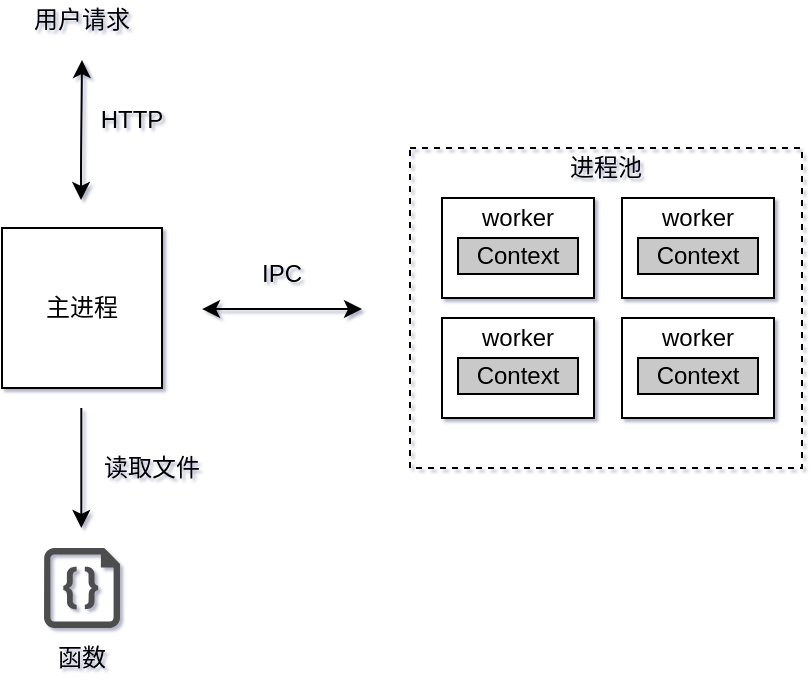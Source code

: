 <mxfile version="14.6.13" type="device"><diagram id="OXZfFdEjUsCswzGT0AAY" name="Page-1"><mxGraphModel dx="905" dy="805" grid="1" gridSize="10" guides="1" tooltips="1" connect="1" arrows="1" fold="1" page="1" pageScale="1" pageWidth="827" pageHeight="1169" background="none" math="0" shadow="1"><root><mxCell id="0"/><mxCell id="1" parent="0"/><mxCell id="h138LSH66UXuIeSFXeBr-10" value="" style="rounded=0;whiteSpace=wrap;html=1;" parent="1" vertex="1"><mxGeometry x="430" y="305" width="76" height="50" as="geometry"/></mxCell><mxCell id="6kIN31EeUdU7zSrhKUYY-1" value="主进程" style="whiteSpace=wrap;html=1;aspect=fixed;" parent="1" vertex="1"><mxGeometry x="210" y="320" width="80" height="80" as="geometry"/></mxCell><mxCell id="6kIN31EeUdU7zSrhKUYY-2" value="" style="endArrow=classic;startArrow=classic;html=1;" parent="1" edge="1"><mxGeometry width="50" height="50" relative="1" as="geometry"><mxPoint x="310" y="360.52" as="sourcePoint"/><mxPoint x="390" y="360.52" as="targetPoint"/></mxGeometry></mxCell><mxCell id="6kIN31EeUdU7zSrhKUYY-8" value="" style="verticalLabelPosition=bottom;html=1;verticalAlign=top;align=center;strokeColor=none;shape=mxgraph.azure.code_file;pointerEvents=1;fillColor=#4D4D4D;" parent="1" vertex="1"><mxGeometry x="231" y="480" width="38" height="40" as="geometry"/></mxCell><mxCell id="6kIN31EeUdU7zSrhKUYY-10" value="函数" style="text;html=1;strokeColor=none;fillColor=none;align=center;verticalAlign=middle;whiteSpace=wrap;rounded=0;" parent="1" vertex="1"><mxGeometry x="230" y="525" width="40" height="20" as="geometry"/></mxCell><mxCell id="mrVUX60Pw1R2kV6i7nPq-1" value="IPC" style="text;html=1;strokeColor=none;fillColor=none;align=center;verticalAlign=middle;whiteSpace=wrap;rounded=0;" parent="1" vertex="1"><mxGeometry x="330" y="333.02" width="40" height="20" as="geometry"/></mxCell><mxCell id="mrVUX60Pw1R2kV6i7nPq-2" value="" style="endArrow=classic;html=1;" parent="1" edge="1"><mxGeometry width="50" height="50" relative="1" as="geometry"><mxPoint x="249.66" y="410" as="sourcePoint"/><mxPoint x="249.66" y="470" as="targetPoint"/><Array as="points"><mxPoint x="249.66" y="430"/></Array></mxGeometry></mxCell><mxCell id="mrVUX60Pw1R2kV6i7nPq-3" value="读取文件" style="text;html=1;strokeColor=none;fillColor=none;align=center;verticalAlign=middle;whiteSpace=wrap;rounded=0;" parent="1" vertex="1"><mxGeometry x="250" y="430" width="70" height="20" as="geometry"/></mxCell><mxCell id="FCBuYQOavWq2jiWlQpH3-1" value="Context" style="rounded=0;whiteSpace=wrap;html=1;fillColor=#C9C9C9;" parent="1" vertex="1"><mxGeometry x="438" y="325" width="60" height="18" as="geometry"/></mxCell><mxCell id="aaLYq6WXVOrGAXZF1yLI-1" value="用户请求" style="text;html=1;strokeColor=none;fillColor=none;align=center;verticalAlign=middle;whiteSpace=wrap;rounded=0;" parent="1" vertex="1"><mxGeometry x="225" y="206" width="50" height="20" as="geometry"/></mxCell><mxCell id="aaLYq6WXVOrGAXZF1yLI-3" value="" style="endArrow=classic;startArrow=classic;html=1;" parent="1" edge="1"><mxGeometry width="50" height="50" relative="1" as="geometry"><mxPoint x="250" y="236" as="sourcePoint"/><mxPoint x="249.52" y="306" as="targetPoint"/><Array as="points"><mxPoint x="249.52" y="286"/></Array></mxGeometry></mxCell><mxCell id="aaLYq6WXVOrGAXZF1yLI-4" value="HTTP" style="text;html=1;strokeColor=none;fillColor=none;align=center;verticalAlign=middle;whiteSpace=wrap;rounded=0;" parent="1" vertex="1"><mxGeometry x="250" y="256" width="50" height="20" as="geometry"/></mxCell><mxCell id="6kIN31EeUdU7zSrhKUYY-9" value="worker" style="text;html=1;strokeColor=none;fillColor=none;align=center;verticalAlign=middle;whiteSpace=wrap;rounded=0;" parent="1" vertex="1"><mxGeometry x="448" y="305" width="40" height="20" as="geometry"/></mxCell><mxCell id="h138LSH66UXuIeSFXeBr-11" value="" style="rounded=0;whiteSpace=wrap;html=1;" parent="1" vertex="1"><mxGeometry x="520" y="305" width="76" height="50" as="geometry"/></mxCell><mxCell id="h138LSH66UXuIeSFXeBr-12" value="Context" style="rounded=0;whiteSpace=wrap;html=1;fillColor=#C9C9C9;" parent="1" vertex="1"><mxGeometry x="528" y="325" width="60" height="18" as="geometry"/></mxCell><mxCell id="h138LSH66UXuIeSFXeBr-13" value="worker" style="text;html=1;strokeColor=none;fillColor=none;align=center;verticalAlign=middle;whiteSpace=wrap;rounded=0;" parent="1" vertex="1"><mxGeometry x="538" y="305" width="40" height="20" as="geometry"/></mxCell><mxCell id="h138LSH66UXuIeSFXeBr-14" value="" style="rounded=0;whiteSpace=wrap;html=1;" parent="1" vertex="1"><mxGeometry x="430" y="365" width="76" height="50" as="geometry"/></mxCell><mxCell id="h138LSH66UXuIeSFXeBr-15" value="Context" style="rounded=0;whiteSpace=wrap;html=1;fillColor=#C9C9C9;" parent="1" vertex="1"><mxGeometry x="438" y="385" width="60" height="18" as="geometry"/></mxCell><mxCell id="h138LSH66UXuIeSFXeBr-16" value="worker" style="text;html=1;strokeColor=none;fillColor=none;align=center;verticalAlign=middle;whiteSpace=wrap;rounded=0;" parent="1" vertex="1"><mxGeometry x="448" y="365" width="40" height="20" as="geometry"/></mxCell><mxCell id="h138LSH66UXuIeSFXeBr-17" value="" style="rounded=0;whiteSpace=wrap;html=1;" parent="1" vertex="1"><mxGeometry x="520" y="365" width="76" height="50" as="geometry"/></mxCell><mxCell id="h138LSH66UXuIeSFXeBr-18" value="Context" style="rounded=0;whiteSpace=wrap;html=1;fillColor=#C9C9C9;" parent="1" vertex="1"><mxGeometry x="528" y="385" width="60" height="18" as="geometry"/></mxCell><mxCell id="h138LSH66UXuIeSFXeBr-19" value="worker" style="text;html=1;strokeColor=none;fillColor=none;align=center;verticalAlign=middle;whiteSpace=wrap;rounded=0;" parent="1" vertex="1"><mxGeometry x="538" y="365" width="40" height="20" as="geometry"/></mxCell><mxCell id="h138LSH66UXuIeSFXeBr-21" value="" style="rounded=0;whiteSpace=wrap;html=1;fillColor=none;dashed=1;" parent="1" vertex="1"><mxGeometry x="414" y="280" width="196" height="160" as="geometry"/></mxCell><mxCell id="h138LSH66UXuIeSFXeBr-22" value="进程池" style="text;html=1;strokeColor=none;fillColor=none;align=center;verticalAlign=middle;whiteSpace=wrap;rounded=0;dashed=1;" parent="1" vertex="1"><mxGeometry x="492" y="280" width="40" height="20" as="geometry"/></mxCell></root></mxGraphModel></diagram></mxfile>
